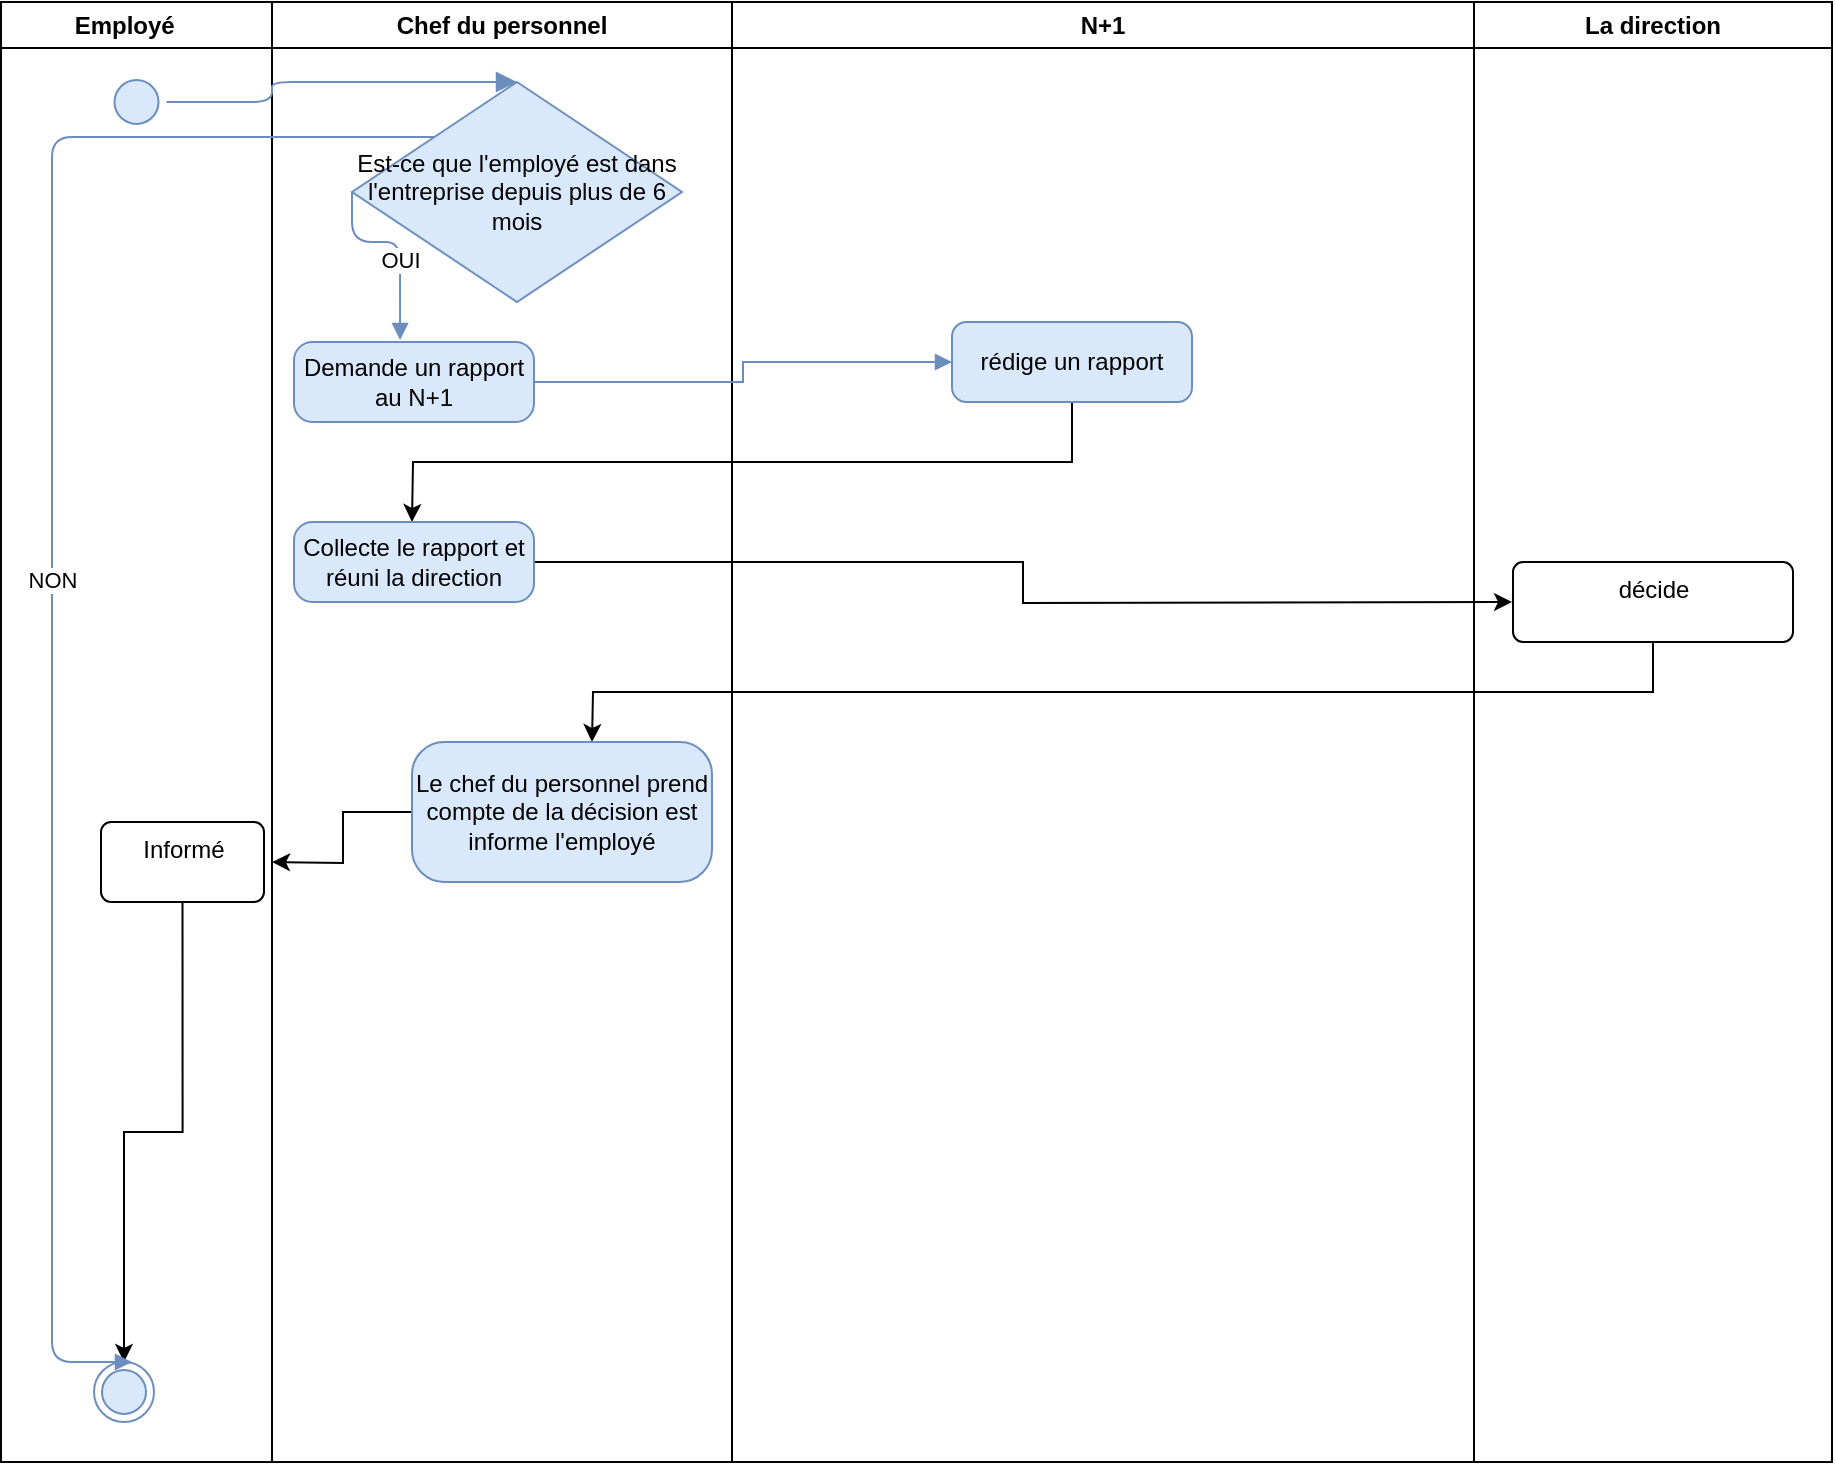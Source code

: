 <mxfile version="22.0.4" type="github" pages="2">
  <diagram name="Page-1" id="jg7u69n0mOWunJvBENG0">
    <mxGraphModel dx="494" dy="662" grid="1" gridSize="10" guides="1" tooltips="1" connect="1" arrows="1" fold="1" page="1" pageScale="1" pageWidth="827" pageHeight="1169" math="0" shadow="0">
      <root>
        <mxCell id="0" />
        <mxCell id="1" parent="0" />
        <mxCell id="dum4CzL1aJUZeQVS0Yez-1" value="Employé    " style="swimlane;whiteSpace=wrap;sketch=0;container=0;" vertex="1" parent="1">
          <mxGeometry x="104.5" y="80" width="135.5" height="730" as="geometry" />
        </mxCell>
        <mxCell id="dum4CzL1aJUZeQVS0Yez-2" value="" style="ellipse;shape=startState;fillColor=#dae8fc;strokeColor=#6c8ebf;" vertex="1" parent="dum4CzL1aJUZeQVS0Yez-1">
          <mxGeometry x="52.75" y="35" width="30" height="30" as="geometry" />
        </mxCell>
        <mxCell id="dum4CzL1aJUZeQVS0Yez-3" value="" style="ellipse;html=1;shape=endState;fillColor=#dae8fc;strokeColor=#6c8ebf;rounded=1;" vertex="1" parent="dum4CzL1aJUZeQVS0Yez-1">
          <mxGeometry x="46.5" y="680" width="30" height="30" as="geometry" />
        </mxCell>
        <mxCell id="dum4CzL1aJUZeQVS0Yez-28" style="edgeStyle=orthogonalEdgeStyle;rounded=0;orthogonalLoop=1;jettySize=auto;html=1;exitX=0.5;exitY=1;exitDx=0;exitDy=0;entryX=0.5;entryY=0;entryDx=0;entryDy=0;" edge="1" parent="dum4CzL1aJUZeQVS0Yez-1" source="dum4CzL1aJUZeQVS0Yez-26" target="dum4CzL1aJUZeQVS0Yez-3">
          <mxGeometry relative="1" as="geometry" />
        </mxCell>
        <mxCell id="dum4CzL1aJUZeQVS0Yez-26" value="Informé" style="html=1;align=center;verticalAlign=top;rounded=1;absoluteArcSize=1;arcSize=10;dashed=0;whiteSpace=wrap;" vertex="1" parent="dum4CzL1aJUZeQVS0Yez-1">
          <mxGeometry x="50" y="410" width="81.5" height="40" as="geometry" />
        </mxCell>
        <mxCell id="dum4CzL1aJUZeQVS0Yez-4" value="N+1" style="swimlane;whiteSpace=wrap;expand=1;container=0;" vertex="1" parent="1">
          <mxGeometry x="470" y="80" width="371" height="730" as="geometry" />
        </mxCell>
        <mxCell id="dum4CzL1aJUZeQVS0Yez-20" style="edgeStyle=orthogonalEdgeStyle;rounded=0;orthogonalLoop=1;jettySize=auto;html=1;exitX=0.5;exitY=1;exitDx=0;exitDy=0;" edge="1" parent="dum4CzL1aJUZeQVS0Yez-4" source="dum4CzL1aJUZeQVS0Yez-5">
          <mxGeometry relative="1" as="geometry">
            <mxPoint x="-160" y="260" as="targetPoint" />
          </mxGeometry>
        </mxCell>
        <mxCell id="dum4CzL1aJUZeQVS0Yez-5" value="rédige un rapport" style="rounded=1;whiteSpace=wrap;html=1;arcSize=18;fillColor=#dae8fc;strokeColor=#6c8ebf;hachureGap=4;pointerEvents=0;" vertex="1" parent="dum4CzL1aJUZeQVS0Yez-4">
          <mxGeometry x="110" y="160" width="120" height="40" as="geometry" />
        </mxCell>
        <mxCell id="dum4CzL1aJUZeQVS0Yez-6" value="La direction" style="swimlane;whiteSpace=wrap;container=0;" vertex="1" parent="1">
          <mxGeometry x="841" y="80" width="179" height="730" as="geometry" />
        </mxCell>
        <mxCell id="dum4CzL1aJUZeQVS0Yez-24" style="edgeStyle=orthogonalEdgeStyle;rounded=0;orthogonalLoop=1;jettySize=auto;html=1;exitX=0.5;exitY=1;exitDx=0;exitDy=0;" edge="1" parent="dum4CzL1aJUZeQVS0Yez-6" source="dum4CzL1aJUZeQVS0Yez-23">
          <mxGeometry relative="1" as="geometry">
            <mxPoint x="-441" y="370" as="targetPoint" />
          </mxGeometry>
        </mxCell>
        <mxCell id="dum4CzL1aJUZeQVS0Yez-23" value="décide" style="html=1;align=center;verticalAlign=top;rounded=1;absoluteArcSize=1;arcSize=10;dashed=0;whiteSpace=wrap;" vertex="1" parent="dum4CzL1aJUZeQVS0Yez-6">
          <mxGeometry x="19.5" y="280" width="140" height="40" as="geometry" />
        </mxCell>
        <mxCell id="dum4CzL1aJUZeQVS0Yez-7" value="Chef du personnel" style="swimlane;whiteSpace=wrap;container=0;" vertex="1" parent="1">
          <mxGeometry x="240" y="80" width="230" height="730" as="geometry" />
        </mxCell>
        <mxCell id="dum4CzL1aJUZeQVS0Yez-10" value="OUI" style="edgeStyle=orthogonalEdgeStyle;orthogonalLoop=1;jettySize=auto;html=1;entryX=0.442;entryY=-0.025;entryDx=0;entryDy=0;entryPerimeter=0;endArrow=block;sourcePerimeterSpacing=8;targetPerimeterSpacing=8;strokeColor=#6c8ebf;verticalAlign=bottom;exitX=0;exitY=0.5;exitDx=0;exitDy=0;fillColor=#dae8fc;endFill=1;" edge="1" parent="dum4CzL1aJUZeQVS0Yez-7" source="dum4CzL1aJUZeQVS0Yez-11" target="dum4CzL1aJUZeQVS0Yez-12">
          <mxGeometry x="0.367" relative="1" as="geometry">
            <Array as="points">
              <mxPoint x="64" y="120" />
            </Array>
            <mxPoint as="offset" />
          </mxGeometry>
        </mxCell>
        <mxCell id="dum4CzL1aJUZeQVS0Yez-11" value="Est-ce que l&#39;employé est dans l&#39;entreprise depuis plus de 6 mois" style="rhombus;whiteSpace=wrap;html=1;fillColor=#dae8fc;strokeColor=#6c8ebf;hachureGap=4;pointerEvents=0;" vertex="1" parent="dum4CzL1aJUZeQVS0Yez-7">
          <mxGeometry x="40" y="40" width="165" height="110" as="geometry" />
        </mxCell>
        <mxCell id="dum4CzL1aJUZeQVS0Yez-12" value="Demande un rapport au N+1" style="rounded=1;whiteSpace=wrap;html=1;arcSize=23;hachureGap=4;pointerEvents=0;fillColor=#dae8fc;strokeColor=#6c8ebf;" vertex="1" parent="dum4CzL1aJUZeQVS0Yez-7">
          <mxGeometry x="11" y="170" width="120" height="40" as="geometry" />
        </mxCell>
        <mxCell id="dum4CzL1aJUZeQVS0Yez-22" style="edgeStyle=orthogonalEdgeStyle;rounded=0;orthogonalLoop=1;jettySize=auto;html=1;exitX=1;exitY=0.5;exitDx=0;exitDy=0;" edge="1" parent="dum4CzL1aJUZeQVS0Yez-7" source="dum4CzL1aJUZeQVS0Yez-21">
          <mxGeometry relative="1" as="geometry">
            <mxPoint x="620" y="300" as="targetPoint" />
          </mxGeometry>
        </mxCell>
        <mxCell id="dum4CzL1aJUZeQVS0Yez-21" value="Collecte le rapport et réuni la direction" style="rounded=1;whiteSpace=wrap;html=1;arcSize=23;hachureGap=4;pointerEvents=0;fillColor=#dae8fc;strokeColor=#6c8ebf;" vertex="1" parent="dum4CzL1aJUZeQVS0Yez-7">
          <mxGeometry x="11" y="260" width="120" height="40" as="geometry" />
        </mxCell>
        <mxCell id="dum4CzL1aJUZeQVS0Yez-27" style="edgeStyle=orthogonalEdgeStyle;rounded=0;orthogonalLoop=1;jettySize=auto;html=1;exitX=0;exitY=0.5;exitDx=0;exitDy=0;" edge="1" parent="dum4CzL1aJUZeQVS0Yez-7" source="dum4CzL1aJUZeQVS0Yez-25">
          <mxGeometry relative="1" as="geometry">
            <mxPoint y="430" as="targetPoint" />
          </mxGeometry>
        </mxCell>
        <mxCell id="dum4CzL1aJUZeQVS0Yez-25" value="Le chef du personnel prend compte de la décision est informe l&#39;employé" style="rounded=1;whiteSpace=wrap;html=1;arcSize=23;hachureGap=4;pointerEvents=0;fillColor=#dae8fc;strokeColor=#6c8ebf;" vertex="1" parent="dum4CzL1aJUZeQVS0Yez-7">
          <mxGeometry x="70" y="370" width="150" height="70" as="geometry" />
        </mxCell>
        <mxCell id="dum4CzL1aJUZeQVS0Yez-13" value="" style="edgeStyle=elbowEdgeStyle;elbow=horizontal;verticalAlign=bottom;endArrow=block;endSize=8;strokeColor=#6c8ebf;endFill=1;exitX=1;exitY=0.5;exitDx=0;exitDy=0;entryX=0.5;entryY=0;entryDx=0;entryDy=0;fillColor=#dae8fc;" edge="1" parent="1" source="dum4CzL1aJUZeQVS0Yez-2" target="dum4CzL1aJUZeQVS0Yez-11">
          <mxGeometry x="163.5" y="168" as="geometry">
            <mxPoint x="295" y="130" as="targetPoint" />
            <Array as="points">
              <mxPoint x="240" y="150" />
            </Array>
          </mxGeometry>
        </mxCell>
        <mxCell id="dum4CzL1aJUZeQVS0Yez-18" value="NON" style="edgeStyle=orthogonalEdgeStyle;orthogonalLoop=1;jettySize=auto;html=1;endArrow=block;sourcePerimeterSpacing=8;targetPerimeterSpacing=8;strokeColor=#6c8ebf;verticalAlign=bottom;exitX=0;exitY=0;exitDx=0;exitDy=0;fillColor=#dae8fc;endFill=1;" edge="1" parent="1" source="dum4CzL1aJUZeQVS0Yez-11">
          <mxGeometry relative="1" as="geometry">
            <mxPoint x="170" y="760" as="targetPoint" />
            <Array as="points">
              <mxPoint x="130" y="148" />
              <mxPoint x="130" y="760" />
            </Array>
          </mxGeometry>
        </mxCell>
        <mxCell id="dum4CzL1aJUZeQVS0Yez-19" style="edgeStyle=orthogonalEdgeStyle;rounded=0;orthogonalLoop=1;jettySize=auto;html=1;fillColor=#dae8fc;strokeColor=#6c8ebf;endArrow=block;endFill=1;entryX=0;entryY=0.5;entryDx=0;entryDy=0;" edge="1" parent="1" source="dum4CzL1aJUZeQVS0Yez-12" target="dum4CzL1aJUZeQVS0Yez-5">
          <mxGeometry relative="1" as="geometry">
            <mxPoint x="311" y="350" as="targetPoint" />
          </mxGeometry>
        </mxCell>
      </root>
    </mxGraphModel>
  </diagram>
  <diagram name="Sketch" id="rmG25UCEsLHWKooAVJmQ">
    <mxGraphModel dx="1434" dy="750" grid="1" gridSize="10" guides="1" tooltips="1" connect="1" arrows="1" fold="1" page="1" pageScale="1" pageWidth="1169" pageHeight="826" background="none" math="0" shadow="0">
      <root>
        <mxCell id="2q269hW7UWUkygbeuLC9-0" />
        <mxCell id="2q269hW7UWUkygbeuLC9-1" parent="2q269hW7UWUkygbeuLC9-0" />
        <mxCell id="2q269hW7UWUkygbeuLC9-2" value="Acteur principal" style="swimlane;whiteSpace=wrap;sketch=0;container=0;" vertex="1" parent="2q269hW7UWUkygbeuLC9-1">
          <mxGeometry x="63.5" y="40" width="135.5" height="730" as="geometry" />
        </mxCell>
        <mxCell id="2q269hW7UWUkygbeuLC9-3" value="" style="ellipse;shape=startState;fillColor=#000000;strokeColor=#ff0000;sketch=1;" vertex="1" parent="2q269hW7UWUkygbeuLC9-2">
          <mxGeometry x="52.75" y="35" width="30" height="30" as="geometry" />
        </mxCell>
        <mxCell id="2q269hW7UWUkygbeuLC9-4" value="" style="ellipse;html=1;shape=endState;fillColor=#000000;strokeColor=#ff0000;rounded=1;sketch=1;" vertex="1" parent="2q269hW7UWUkygbeuLC9-2">
          <mxGeometry x="46.5" y="680" width="30" height="30" as="geometry" />
        </mxCell>
        <mxCell id="2q269hW7UWUkygbeuLC9-5" value="Acteur sec." style="swimlane;whiteSpace=wrap;sketch=1;container=0;" vertex="1" parent="2q269hW7UWUkygbeuLC9-1">
          <mxGeometry x="429" y="40" width="371" height="730" as="geometry" />
        </mxCell>
        <mxCell id="2q269hW7UWUkygbeuLC9-6" value="Activité" style="rounded=1;whiteSpace=wrap;html=1;arcSize=30;fontColor=#000000;fillColor=#ffffc0;strokeColor=#ff0000;hachureGap=4;pointerEvents=0;sketch=1;" vertex="1" parent="2q269hW7UWUkygbeuLC9-5">
          <mxGeometry x="110" y="160" width="120" height="40" as="geometry" />
        </mxCell>
        <mxCell id="2q269hW7UWUkygbeuLC9-7" value="Acteur sec." style="swimlane;whiteSpace=wrap;sketch=1;container=0;" vertex="1" parent="2q269hW7UWUkygbeuLC9-1">
          <mxGeometry x="800" y="40" width="184.5" height="730" as="geometry" />
        </mxCell>
        <mxCell id="2q269hW7UWUkygbeuLC9-8" value="Acteur sec." style="swimlane;whiteSpace=wrap;sketch=1;container=0;" vertex="1" parent="2q269hW7UWUkygbeuLC9-1">
          <mxGeometry x="200" y="40" width="230" height="730" as="geometry" />
        </mxCell>
        <mxCell id="2q269hW7UWUkygbeuLC9-9" value="Activité" style="rounded=1;whiteSpace=wrap;html=1;arcSize=23;fontColor=#000000;fillColor=#ffffc0;strokeColor=#ff0000;hachureGap=4;pointerEvents=0;sketch=1;" vertex="1" parent="2q269hW7UWUkygbeuLC9-8">
          <mxGeometry x="55" y="30" width="120" height="40" as="geometry" />
        </mxCell>
        <mxCell id="2q269hW7UWUkygbeuLC9-10" value="" style="edgeStyle=orthogonalEdgeStyle;html=1;verticalAlign=bottom;endArrow=open;endSize=8;strokeColor=#ff0000;sourcePerimeterSpacing=8;targetPerimeterSpacing=8;sketch=1;entryX=0.5;entryY=0;entryDx=0;entryDy=0;exitX=0.5;exitY=1;exitDx=0;exitDy=0;" edge="1" parent="2q269hW7UWUkygbeuLC9-8" source="2q269hW7UWUkygbeuLC9-9" target="2q269hW7UWUkygbeuLC9-12">
          <mxGeometry relative="1" as="geometry">
            <mxPoint x="101" y="192" as="targetPoint" />
          </mxGeometry>
        </mxCell>
        <mxCell id="2q269hW7UWUkygbeuLC9-11" value="OUI" style="edgeStyle=orthogonalEdgeStyle;sketch=1;orthogonalLoop=1;jettySize=auto;html=1;entryX=0.442;entryY=-0.025;entryDx=0;entryDy=0;entryPerimeter=0;endArrow=open;sourcePerimeterSpacing=8;targetPerimeterSpacing=8;strokeColor=#ff0000;verticalAlign=bottom;exitX=0;exitY=0.5;exitDx=0;exitDy=0;" edge="1" parent="2q269hW7UWUkygbeuLC9-8" source="2q269hW7UWUkygbeuLC9-12" target="2q269hW7UWUkygbeuLC9-13">
          <mxGeometry x="0.367" relative="1" as="geometry">
            <Array as="points">
              <mxPoint x="64" y="120" />
            </Array>
            <mxPoint as="offset" />
          </mxGeometry>
        </mxCell>
        <mxCell id="2q269hW7UWUkygbeuLC9-12" value="Décision" style="rhombus;whiteSpace=wrap;html=1;fillColor=#ffffc0;strokeColor=#ff0000;hachureGap=4;pointerEvents=0;sketch=1;" vertex="1" parent="2q269hW7UWUkygbeuLC9-8">
          <mxGeometry x="75" y="100" width="80" height="40" as="geometry" />
        </mxCell>
        <mxCell id="2q269hW7UWUkygbeuLC9-13" value="Activité" style="rounded=1;whiteSpace=wrap;html=1;arcSize=25;fontColor=#000000;fillColor=#ffffc0;strokeColor=#ff0000;hachureGap=4;pointerEvents=0;sketch=1;" vertex="1" parent="2q269hW7UWUkygbeuLC9-8">
          <mxGeometry x="11" y="170" width="120" height="40" as="geometry" />
        </mxCell>
        <mxCell id="2q269hW7UWUkygbeuLC9-14" value="" style="edgeStyle=elbowEdgeStyle;elbow=horizontal;verticalAlign=bottom;endArrow=open;endSize=8;strokeColor=#FF0000;endFill=1;sketch=1;exitX=1;exitY=0.5;exitDx=0;exitDy=0;entryX=0;entryY=0.5;entryDx=0;entryDy=0;" edge="1" parent="2q269hW7UWUkygbeuLC9-1" source="2q269hW7UWUkygbeuLC9-3" target="2q269hW7UWUkygbeuLC9-9">
          <mxGeometry x="163.5" y="168" as="geometry">
            <mxPoint x="230" y="238" as="targetPoint" />
            <Array as="points">
              <mxPoint x="200" y="110" />
            </Array>
          </mxGeometry>
        </mxCell>
        <mxCell id="2q269hW7UWUkygbeuLC9-15" value="Acteur sec. ext." style="swimlane;whiteSpace=wrap;sketch=1;container=0;" vertex="1" parent="2q269hW7UWUkygbeuLC9-1">
          <mxGeometry x="984.5" y="40" width="140" height="730" as="geometry" />
        </mxCell>
        <mxCell id="2q269hW7UWUkygbeuLC9-16" value="Etat" style="html=1;align=center;verticalAlign=top;rounded=1;absoluteArcSize=1;arcSize=10;dashed=0;hachureGap=4;pointerEvents=0;sketch=1;" vertex="1" parent="2q269hW7UWUkygbeuLC9-15">
          <mxGeometry x="15.5" y="230" width="109" height="40" as="geometry" />
        </mxCell>
        <mxCell id="2q269hW7UWUkygbeuLC9-17" value="" style="edgeStyle=orthogonalEdgeStyle;html=1;verticalAlign=bottom;endArrow=open;endSize=8;strokeColor=#ff0000;rounded=0;sketch=1;exitX=1;exitY=0.5;exitDx=0;exitDy=0;" edge="1" parent="2q269hW7UWUkygbeuLC9-1" source="2q269hW7UWUkygbeuLC9-6" target="2q269hW7UWUkygbeuLC9-16">
          <mxGeometry relative="1" as="geometry">
            <mxPoint x="860" y="440" as="targetPoint" />
            <mxPoint x="769" y="440" as="sourcePoint" />
            <Array as="points">
              <mxPoint x="1052" y="220" />
            </Array>
          </mxGeometry>
        </mxCell>
        <mxCell id="2q269hW7UWUkygbeuLC9-18" value="" style="edgeStyle=orthogonalEdgeStyle;rounded=0;sketch=1;orthogonalLoop=1;jettySize=auto;html=1;endArrow=open;endSize=8;strokeColor=#ff0000;verticalAlign=bottom;entryX=0.5;entryY=0;entryDx=0;entryDy=0;" edge="1" parent="2q269hW7UWUkygbeuLC9-1" target="2q269hW7UWUkygbeuLC9-4">
          <mxGeometry relative="1" as="geometry">
            <mxPoint x="280" y="670" as="sourcePoint" />
          </mxGeometry>
        </mxCell>
        <mxCell id="2q269hW7UWUkygbeuLC9-19" value="NON" style="edgeStyle=orthogonalEdgeStyle;sketch=1;orthogonalLoop=1;jettySize=auto;html=1;entryX=0.633;entryY=-0.1;entryDx=0;entryDy=0;entryPerimeter=0;endArrow=open;sourcePerimeterSpacing=8;targetPerimeterSpacing=8;strokeColor=#ff0000;verticalAlign=bottom;exitX=1;exitY=0.5;exitDx=0;exitDy=0;" edge="1" parent="2q269hW7UWUkygbeuLC9-1" source="2q269hW7UWUkygbeuLC9-12" target="2q269hW7UWUkygbeuLC9-6">
          <mxGeometry relative="1" as="geometry" />
        </mxCell>
        <mxCell id="2q269hW7UWUkygbeuLC9-20" style="edgeStyle=orthogonalEdgeStyle;rounded=0;sketch=1;orthogonalLoop=1;jettySize=auto;html=1;fillColor=#f8cecc;strokeColor=#FF0000;" edge="1" parent="2q269hW7UWUkygbeuLC9-1" source="2q269hW7UWUkygbeuLC9-13">
          <mxGeometry relative="1" as="geometry">
            <mxPoint x="271" y="310" as="targetPoint" />
          </mxGeometry>
        </mxCell>
      </root>
    </mxGraphModel>
  </diagram>
</mxfile>
